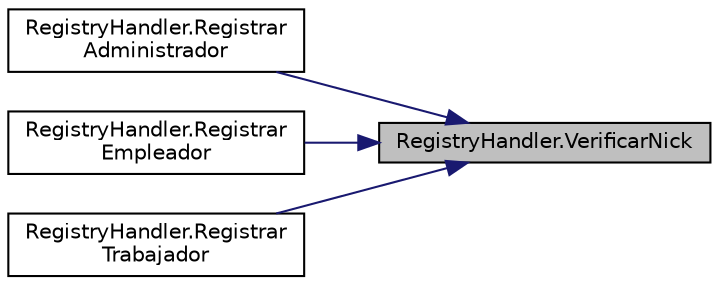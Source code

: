 digraph "RegistryHandler.VerificarNick"
{
 // INTERACTIVE_SVG=YES
 // LATEX_PDF_SIZE
  edge [fontname="Helvetica",fontsize="10",labelfontname="Helvetica",labelfontsize="10"];
  node [fontname="Helvetica",fontsize="10",shape=record];
  rankdir="RL";
  Node1 [label="RegistryHandler.VerificarNick",height=0.2,width=0.4,color="black", fillcolor="grey75", style="filled", fontcolor="black",tooltip="Método para verificar el nickname de un Usuario"];
  Node1 -> Node2 [dir="back",color="midnightblue",fontsize="10",style="solid",fontname="Helvetica"];
  Node2 [label="RegistryHandler.Registrar\lAdministrador",height=0.2,width=0.4,color="black", fillcolor="white", style="filled",URL="$classRegistryHandler.html#a34b0f1b9b4acc46173e8df18b6d13daf",tooltip=" "];
  Node1 -> Node3 [dir="back",color="midnightblue",fontsize="10",style="solid",fontname="Helvetica"];
  Node3 [label="RegistryHandler.Registrar\lEmpleador",height=0.2,width=0.4,color="black", fillcolor="white", style="filled",URL="$classRegistryHandler.html#a7d3db6da50fd5991c864aad52ba21a2b",tooltip="Método para registrar un empleador"];
  Node1 -> Node4 [dir="back",color="midnightblue",fontsize="10",style="solid",fontname="Helvetica"];
  Node4 [label="RegistryHandler.Registrar\lTrabajador",height=0.2,width=0.4,color="black", fillcolor="white", style="filled",URL="$classRegistryHandler.html#a385fec37ba8343a4d75225f0451218e6",tooltip="Método para registrar un trabajador"];
}
